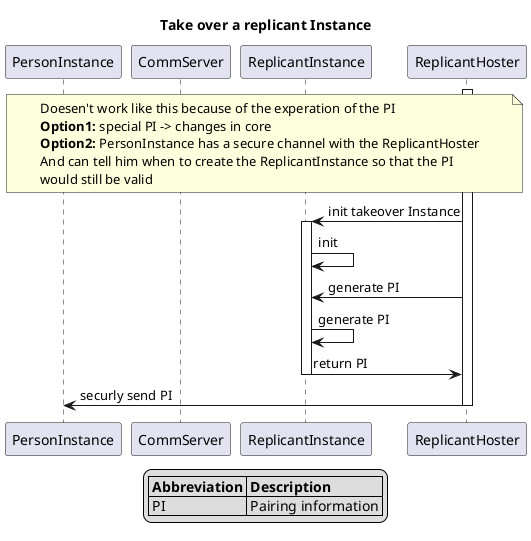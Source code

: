 @startuml
title Take over a replicant Instance

participant PersonInstance
participant CommServer
participant ReplicantInstance
participant ReplicantHoster

legend
|= Abbreviation |= Description |
| PI | Pairing information |
endlegend

note over PersonInstance, ReplicantHoster
Doesen't work like this because of the experation of the PI
**Option1:** special PI -> changes in core
**Option2:** PersonInstance has a secure channel with the ReplicantHoster
And can tell him when to create the ReplicantInstance so that the PI
would still be valid
end note

activate ReplicantHoster
ReplicantHoster -> ReplicantInstance: init takeover Instance
activate ReplicantInstance
ReplicantInstance -> ReplicantInstance: init
ReplicantHoster -> ReplicantInstance: generate PI
ReplicantInstance -> ReplicantInstance: generate PI
ReplicantHoster <- ReplicantInstance: return PI
deactivate ReplicantInstance
ReplicantHoster -> PersonInstance: securly send PI
deactivate ReplicantHoster
@enduml
